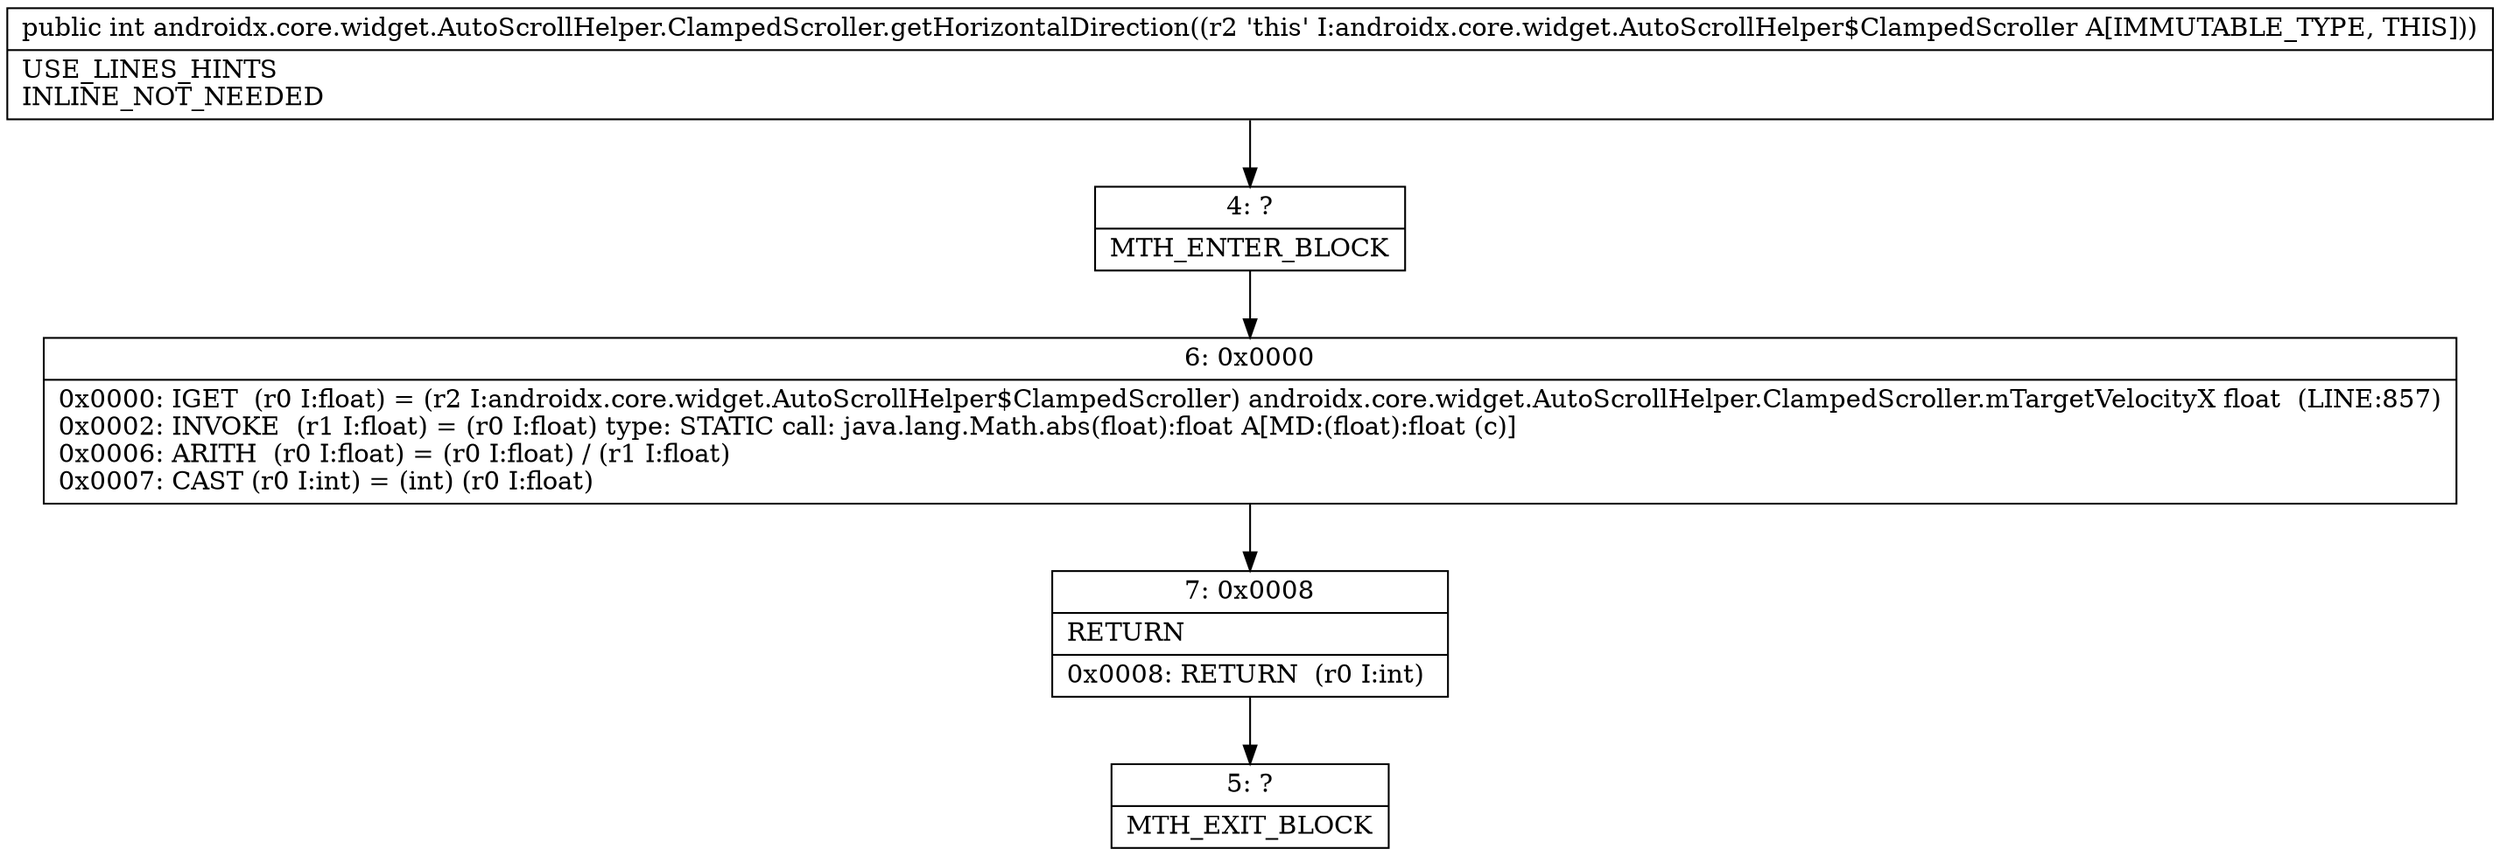 digraph "CFG forandroidx.core.widget.AutoScrollHelper.ClampedScroller.getHorizontalDirection()I" {
Node_4 [shape=record,label="{4\:\ ?|MTH_ENTER_BLOCK\l}"];
Node_6 [shape=record,label="{6\:\ 0x0000|0x0000: IGET  (r0 I:float) = (r2 I:androidx.core.widget.AutoScrollHelper$ClampedScroller) androidx.core.widget.AutoScrollHelper.ClampedScroller.mTargetVelocityX float  (LINE:857)\l0x0002: INVOKE  (r1 I:float) = (r0 I:float) type: STATIC call: java.lang.Math.abs(float):float A[MD:(float):float (c)]\l0x0006: ARITH  (r0 I:float) = (r0 I:float) \/ (r1 I:float) \l0x0007: CAST (r0 I:int) = (int) (r0 I:float) \l}"];
Node_7 [shape=record,label="{7\:\ 0x0008|RETURN\l|0x0008: RETURN  (r0 I:int) \l}"];
Node_5 [shape=record,label="{5\:\ ?|MTH_EXIT_BLOCK\l}"];
MethodNode[shape=record,label="{public int androidx.core.widget.AutoScrollHelper.ClampedScroller.getHorizontalDirection((r2 'this' I:androidx.core.widget.AutoScrollHelper$ClampedScroller A[IMMUTABLE_TYPE, THIS]))  | USE_LINES_HINTS\lINLINE_NOT_NEEDED\l}"];
MethodNode -> Node_4;Node_4 -> Node_6;
Node_6 -> Node_7;
Node_7 -> Node_5;
}

